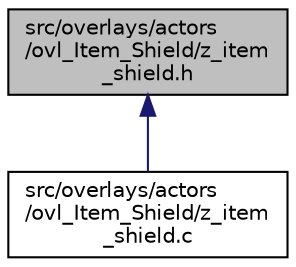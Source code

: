 digraph "src/overlays/actors/ovl_Item_Shield/z_item_shield.h"
{
 // LATEX_PDF_SIZE
  edge [fontname="Helvetica",fontsize="10",labelfontname="Helvetica",labelfontsize="10"];
  node [fontname="Helvetica",fontsize="10",shape=record];
  Node1 [label="src/overlays/actors\l/ovl_Item_Shield/z_item\l_shield.h",height=0.2,width=0.4,color="black", fillcolor="grey75", style="filled", fontcolor="black",tooltip=" "];
  Node1 -> Node2 [dir="back",color="midnightblue",fontsize="10",style="solid",fontname="Helvetica"];
  Node2 [label="src/overlays/actors\l/ovl_Item_Shield/z_item\l_shield.c",height=0.2,width=0.4,color="black", fillcolor="white", style="filled",URL="$d4/d18/z__item__shield_8c.html",tooltip=" "];
}
